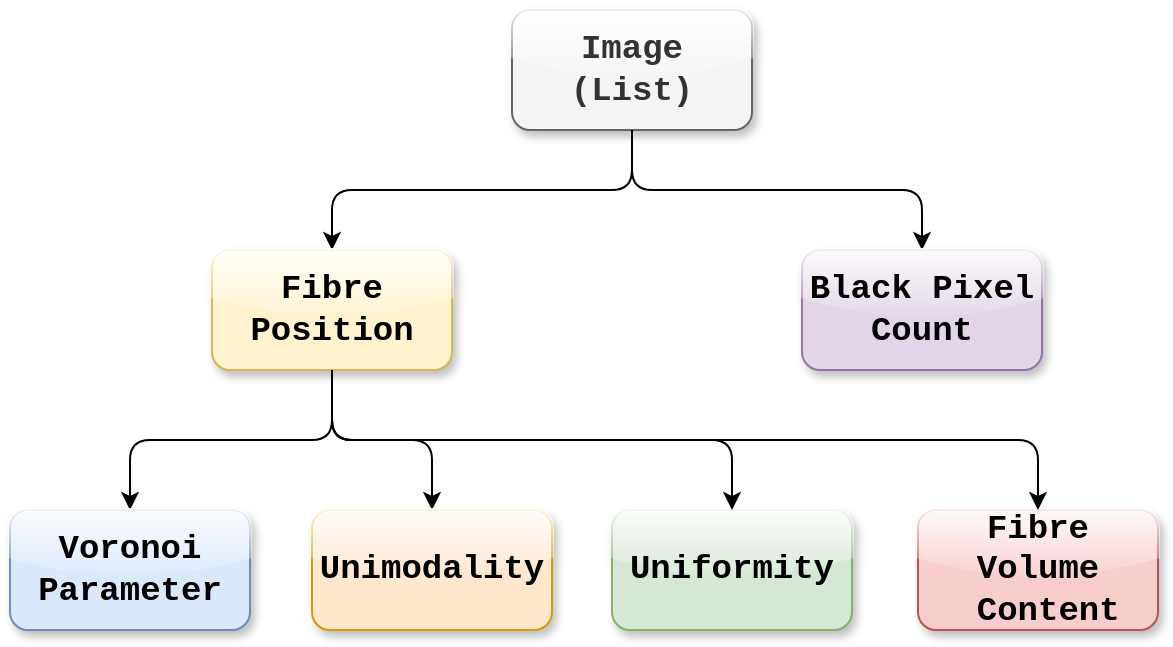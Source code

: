 <mxfile version="21.2.3" type="github">
  <diagram name="Seite-1" id="U_07PDY2P0k_AL4JeenL">
    <mxGraphModel dx="1411" dy="819" grid="1" gridSize="10" guides="1" tooltips="1" connect="1" arrows="1" fold="1" page="1" pageScale="1" pageWidth="1169" pageHeight="827" math="0" shadow="0">
      <root>
        <mxCell id="0" />
        <mxCell id="1" parent="0" />
        <mxCell id="ZiqRCmE5DK9N79qNXadF-23" value="" style="edgeStyle=elbowEdgeStyle;elbow=vertical;html=1;rounded=1;curved=0;sourcePerimeterSpacing=0;targetPerimeterSpacing=0;startSize=6;endSize=6;exitX=0.5;exitY=1;exitDx=0;exitDy=0;entryX=0.5;entryY=0;entryDx=0;entryDy=0;" edge="1" parent="1" source="ZiqRCmE5DK9N79qNXadF-24" target="ZiqRCmE5DK9N79qNXadF-25">
          <mxGeometry relative="1" as="geometry">
            <mxPoint x="420" y="230" as="sourcePoint" />
            <mxPoint x="350" y="280" as="targetPoint" />
          </mxGeometry>
        </mxCell>
        <mxCell id="ZiqRCmE5DK9N79qNXadF-24" value="Image (List)" style="rounded=1;whiteSpace=wrap;html=1;fillColor=#f5f5f5;fontColor=#333333;strokeColor=#666666;fontFamily=Courier New;fontSize=17;fontStyle=1;glass=1;shadow=1;" vertex="1" parent="1">
          <mxGeometry x="380" y="150" width="120" height="60" as="geometry" />
        </mxCell>
        <mxCell id="ZiqRCmE5DK9N79qNXadF-25" value="Fibre Position" style="rounded=1;whiteSpace=wrap;html=1;fillColor=#fff2cc;strokeColor=#d6b656;fontFamily=Courier New;fontSize=17;fontStyle=1;glass=1;shadow=1;" vertex="1" parent="1">
          <mxGeometry x="230" y="270" width="120" height="60" as="geometry" />
        </mxCell>
        <mxCell id="ZiqRCmE5DK9N79qNXadF-27" value="" style="edgeStyle=elbowEdgeStyle;elbow=vertical;html=1;rounded=1;curved=0;sourcePerimeterSpacing=0;targetPerimeterSpacing=0;startSize=6;endSize=6;entryX=0.5;entryY=0;entryDx=0;entryDy=0;exitX=0.5;exitY=1;exitDx=0;exitDy=0;" edge="1" parent="1" source="ZiqRCmE5DK9N79qNXadF-24" target="ZiqRCmE5DK9N79qNXadF-28">
          <mxGeometry relative="1" as="geometry">
            <mxPoint x="440" y="220" as="sourcePoint" />
            <mxPoint x="300" y="280" as="targetPoint" />
          </mxGeometry>
        </mxCell>
        <mxCell id="ZiqRCmE5DK9N79qNXadF-28" value="Black Pixel Count" style="rounded=1;whiteSpace=wrap;html=1;fillColor=#e1d5e7;strokeColor=#9673a6;fontFamily=Courier New;fontSize=17;fontStyle=1;glass=1;shadow=1;" vertex="1" parent="1">
          <mxGeometry x="525" y="270" width="120" height="60" as="geometry" />
        </mxCell>
        <mxCell id="ZiqRCmE5DK9N79qNXadF-29" value="" style="edgeStyle=elbowEdgeStyle;elbow=vertical;html=1;rounded=1;curved=0;sourcePerimeterSpacing=0;targetPerimeterSpacing=0;startSize=6;endSize=6;exitX=0.5;exitY=1;exitDx=0;exitDy=0;entryX=0.5;entryY=0;entryDx=0;entryDy=0;" edge="1" parent="1" source="ZiqRCmE5DK9N79qNXadF-25" target="ZiqRCmE5DK9N79qNXadF-32">
          <mxGeometry relative="1" as="geometry">
            <mxPoint x="290" y="354" as="sourcePoint" />
            <mxPoint x="160" y="400" as="targetPoint" />
          </mxGeometry>
        </mxCell>
        <mxCell id="ZiqRCmE5DK9N79qNXadF-30" value="" style="edgeStyle=elbowEdgeStyle;elbow=vertical;html=1;rounded=1;curved=0;sourcePerimeterSpacing=0;targetPerimeterSpacing=0;startSize=6;endSize=6;entryX=0.5;entryY=0;entryDx=0;entryDy=0;" edge="1" parent="1" target="ZiqRCmE5DK9N79qNXadF-34">
          <mxGeometry relative="1" as="geometry">
            <mxPoint x="290" y="330" as="sourcePoint" />
            <mxPoint x="450" y="400" as="targetPoint" />
          </mxGeometry>
        </mxCell>
        <mxCell id="ZiqRCmE5DK9N79qNXadF-32" value="Voronoi&lt;br style=&quot;font-size: 17px;&quot;&gt;Parameter" style="rounded=1;whiteSpace=wrap;html=1;fillColor=#dae8fc;strokeColor=#6c8ebf;fontFamily=Courier New;fontSize=17;fontStyle=1;glass=1;shadow=1;" vertex="1" parent="1">
          <mxGeometry x="129" y="400" width="120" height="60" as="geometry" />
        </mxCell>
        <mxCell id="ZiqRCmE5DK9N79qNXadF-33" value="Fibre Volume&lt;br style=&quot;font-size: 17px;&quot;&gt;&amp;nbsp;Content" style="rounded=1;whiteSpace=wrap;html=1;fillColor=#f8cecc;strokeColor=#b85450;fontFamily=Courier New;fontSize=17;fontStyle=1;glass=1;shadow=1;" vertex="1" parent="1">
          <mxGeometry x="583" y="400" width="120" height="60" as="geometry" />
        </mxCell>
        <mxCell id="ZiqRCmE5DK9N79qNXadF-34" value="Unimodality" style="rounded=1;whiteSpace=wrap;html=1;fillColor=#ffe6cc;strokeColor=#d79b00;fontFamily=Courier New;fontSize=17;fontStyle=1;glass=1;shadow=1;" vertex="1" parent="1">
          <mxGeometry x="280" y="400" width="120" height="60" as="geometry" />
        </mxCell>
        <mxCell id="ZiqRCmE5DK9N79qNXadF-35" value="Uniformity" style="rounded=1;whiteSpace=wrap;html=1;fillColor=#d5e8d4;strokeColor=#82b366;fontFamily=Courier New;fontSize=17;fontStyle=1;glass=1;shadow=1;" vertex="1" parent="1">
          <mxGeometry x="430" y="400" width="120" height="60" as="geometry" />
        </mxCell>
        <mxCell id="ZiqRCmE5DK9N79qNXadF-36" value="" style="edgeStyle=elbowEdgeStyle;elbow=vertical;html=1;rounded=1;curved=0;sourcePerimeterSpacing=0;targetPerimeterSpacing=0;startSize=6;endSize=6;entryX=0.5;entryY=0;entryDx=0;entryDy=0;exitX=0.5;exitY=1;exitDx=0;exitDy=0;" edge="1" parent="1" source="ZiqRCmE5DK9N79qNXadF-25" target="ZiqRCmE5DK9N79qNXadF-35">
          <mxGeometry relative="1" as="geometry">
            <mxPoint x="300" y="340" as="sourcePoint" />
            <mxPoint x="460" y="410" as="targetPoint" />
          </mxGeometry>
        </mxCell>
        <mxCell id="ZiqRCmE5DK9N79qNXadF-37" value="" style="edgeStyle=elbowEdgeStyle;elbow=vertical;html=1;rounded=1;curved=0;sourcePerimeterSpacing=0;targetPerimeterSpacing=0;startSize=6;endSize=6;entryX=0.5;entryY=0;entryDx=0;entryDy=0;exitX=0.5;exitY=1;exitDx=0;exitDy=0;" edge="1" parent="1" source="ZiqRCmE5DK9N79qNXadF-25" target="ZiqRCmE5DK9N79qNXadF-33">
          <mxGeometry relative="1" as="geometry">
            <mxPoint x="280" y="340" as="sourcePoint" />
            <mxPoint x="595" y="410" as="targetPoint" />
          </mxGeometry>
        </mxCell>
      </root>
    </mxGraphModel>
  </diagram>
</mxfile>
